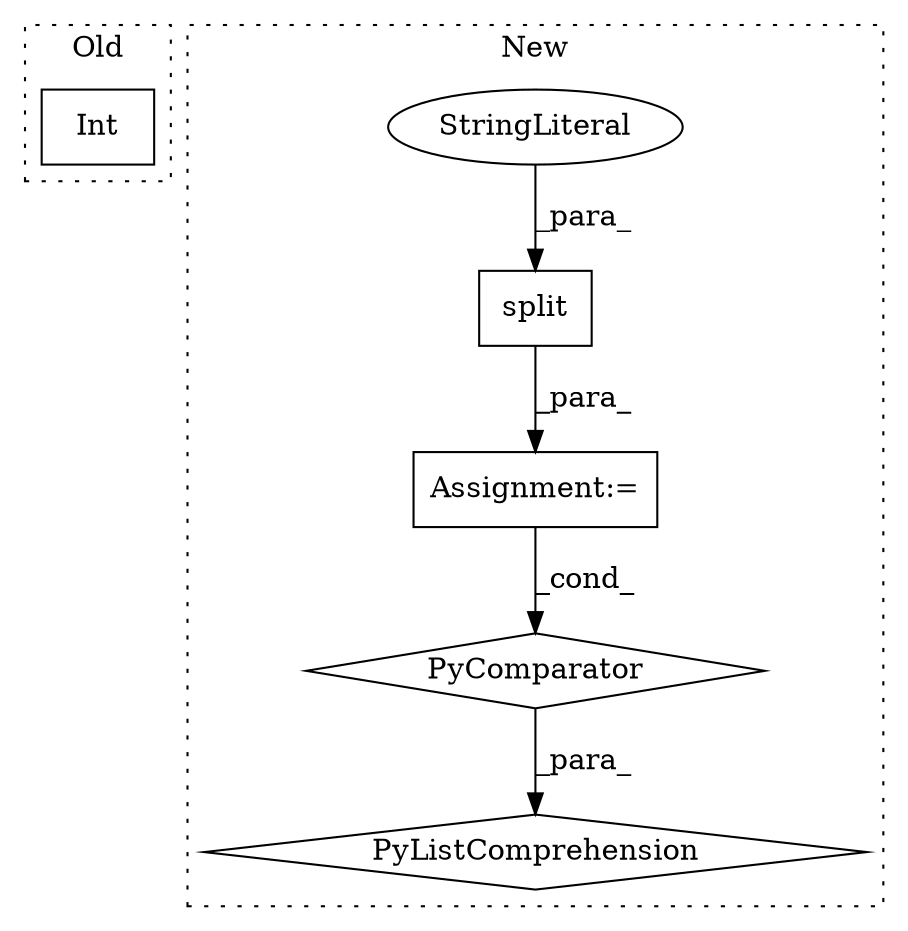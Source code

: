 digraph G {
subgraph cluster0 {
1 [label="Int" a="32" s="883,891" l="4,1" shape="box"];
label = "Old";
style="dotted";
}
subgraph cluster1 {
2 [label="split" a="32" s="949,958" l="6,1" shape="box"];
3 [label="StringLiteral" a="45" s="955" l="3" shape="ellipse"];
4 [label="Assignment:=" a="7" s="940" l="28" shape="box"];
5 [label="PyListComprehension" a="109" s="870" l="106" shape="diamond"];
6 [label="PyComparator" a="113" s="940" l="28" shape="diamond"];
label = "New";
style="dotted";
}
2 -> 4 [label="_para_"];
3 -> 2 [label="_para_"];
4 -> 6 [label="_cond_"];
6 -> 5 [label="_para_"];
}